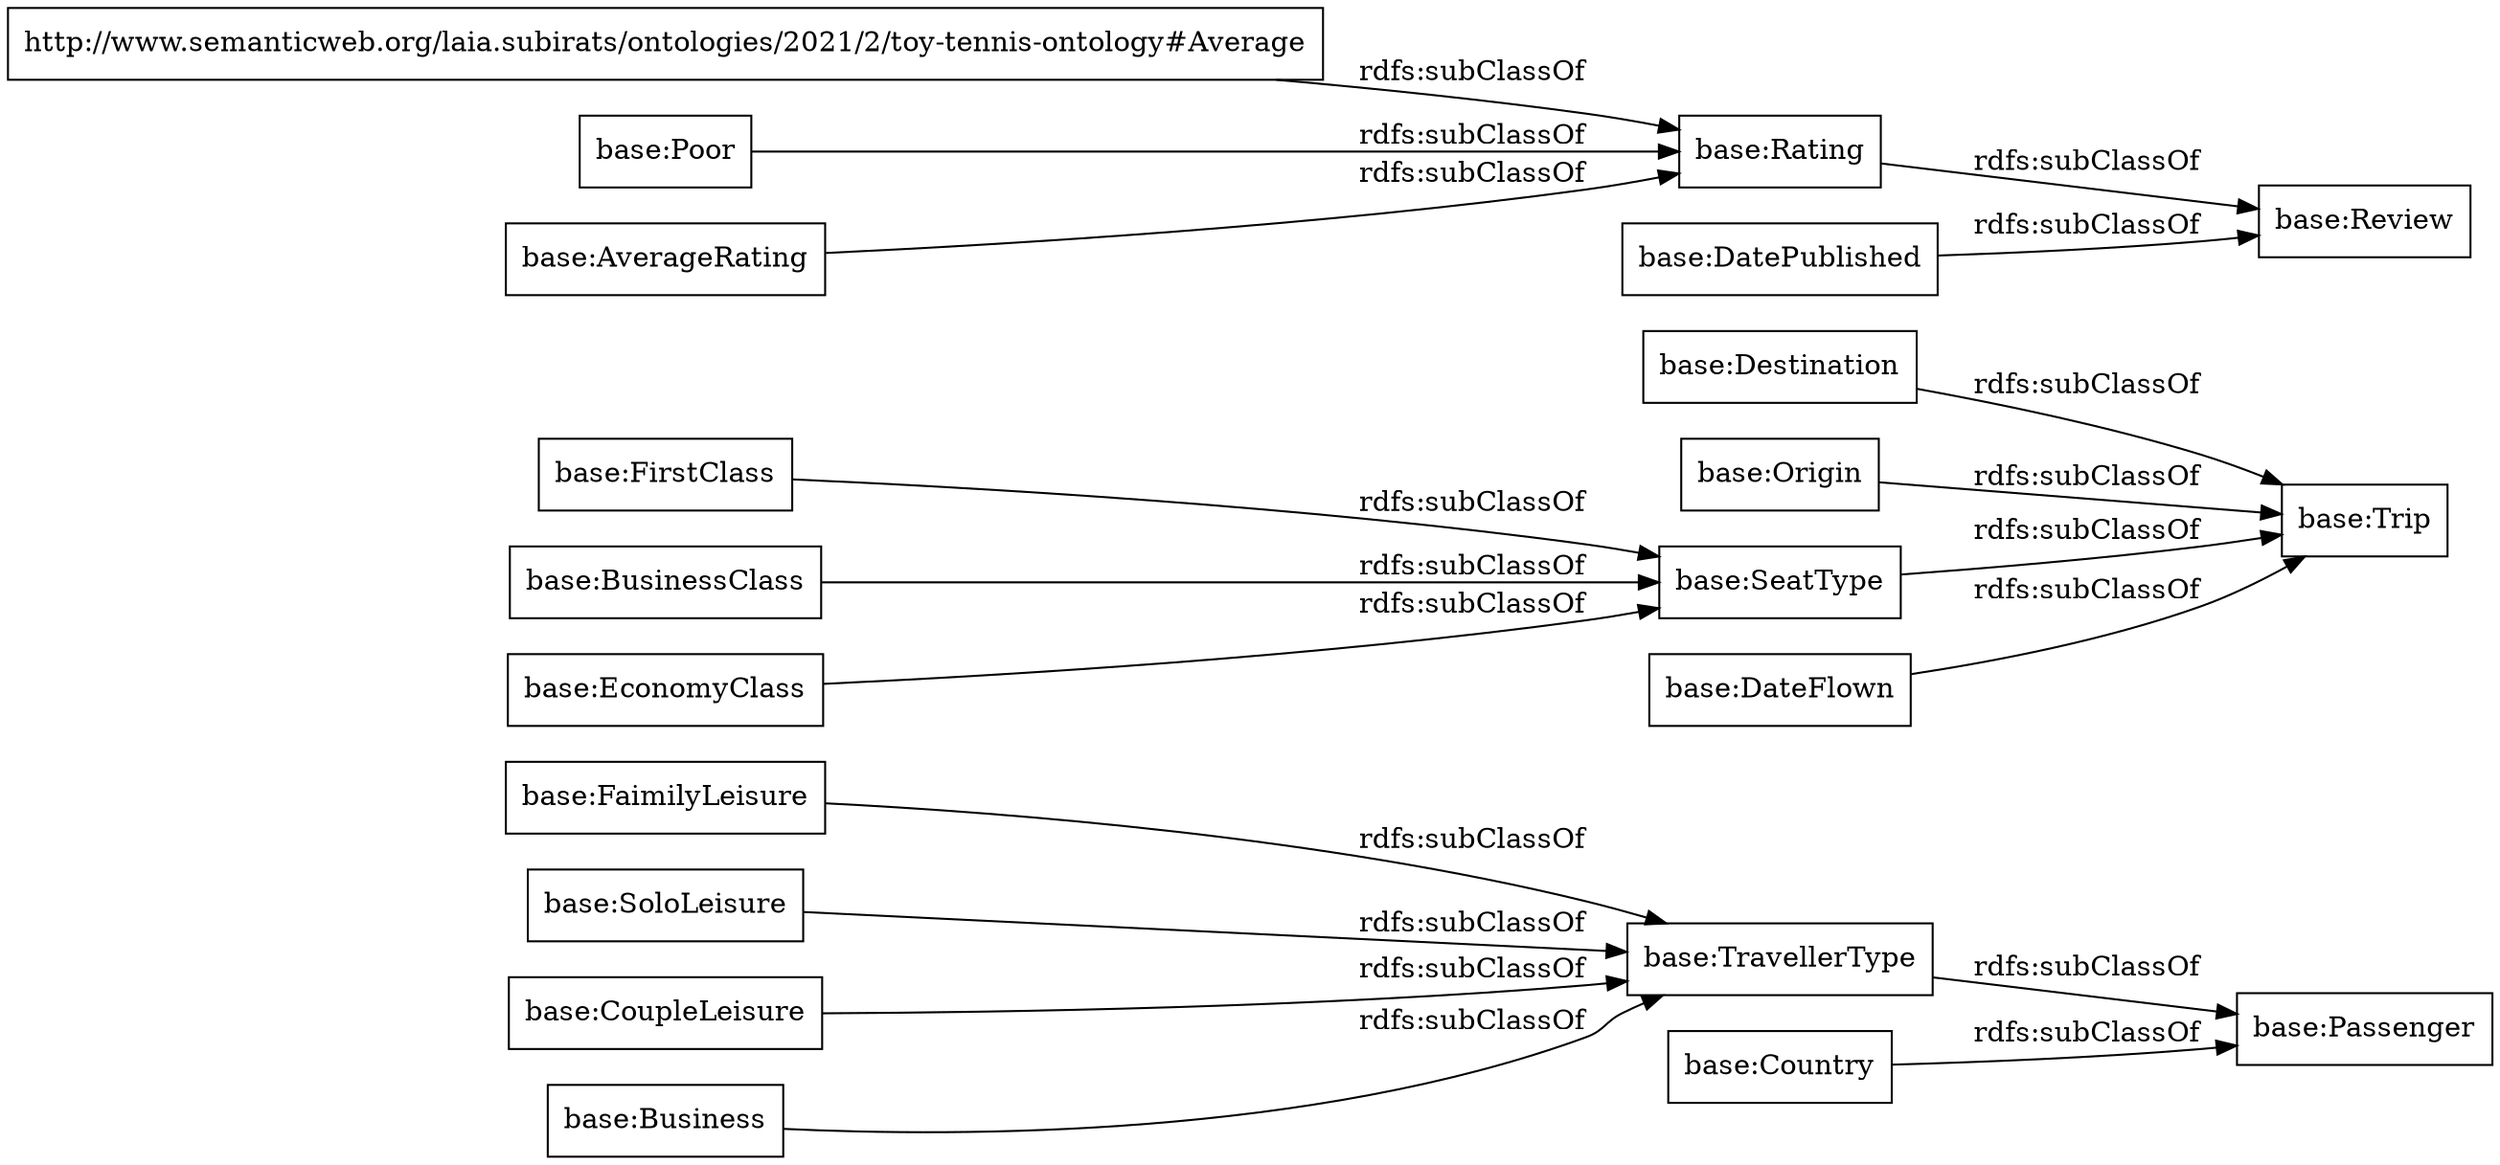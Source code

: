 digraph ar2dtool_diagram { 
rankdir=LR;
size="1000"
node [shape = rectangle, color="black"]; "base:FaimilyLeisure" "base:SoloLeisure" "base:Destination" "base:FirstClass" "http://www.semanticweb.org/laia.subirats/ontologies/2021/2/toy-tennis-ontology#Average" "base:BusinessClass" "base:Poor" "base:Origin" "base:EconomyClass" "base:DatePublished" "base:CoupleLeisure" "base:Trip" "base:AverageRating" "base:Review" "base:SeatType" "base:TravellerType" "base:Passenger" "base:DateFlown" "base:Business" "base:Rating" "base:Country" ; /*classes style*/
	"base:AverageRating" -> "base:Rating" [ label = "rdfs:subClassOf" ];
	"base:BusinessClass" -> "base:SeatType" [ label = "rdfs:subClassOf" ];
	"base:Country" -> "base:Passenger" [ label = "rdfs:subClassOf" ];
	"base:DatePublished" -> "base:Review" [ label = "rdfs:subClassOf" ];
	"base:FaimilyLeisure" -> "base:TravellerType" [ label = "rdfs:subClassOf" ];
	"base:Origin" -> "base:Trip" [ label = "rdfs:subClassOf" ];
	"base:SoloLeisure" -> "base:TravellerType" [ label = "rdfs:subClassOf" ];
	"base:CoupleLeisure" -> "base:TravellerType" [ label = "rdfs:subClassOf" ];
	"base:EconomyClass" -> "base:SeatType" [ label = "rdfs:subClassOf" ];
	"base:Business" -> "base:TravellerType" [ label = "rdfs:subClassOf" ];
	"base:FirstClass" -> "base:SeatType" [ label = "rdfs:subClassOf" ];
	"base:Rating" -> "base:Review" [ label = "rdfs:subClassOf" ];
	"base:Destination" -> "base:Trip" [ label = "rdfs:subClassOf" ];
	"base:TravellerType" -> "base:Passenger" [ label = "rdfs:subClassOf" ];
	"base:DateFlown" -> "base:Trip" [ label = "rdfs:subClassOf" ];
	"http://www.semanticweb.org/laia.subirats/ontologies/2021/2/toy-tennis-ontology#Average" -> "base:Rating" [ label = "rdfs:subClassOf" ];
	"base:Poor" -> "base:Rating" [ label = "rdfs:subClassOf" ];
	"base:SeatType" -> "base:Trip" [ label = "rdfs:subClassOf" ];

}
